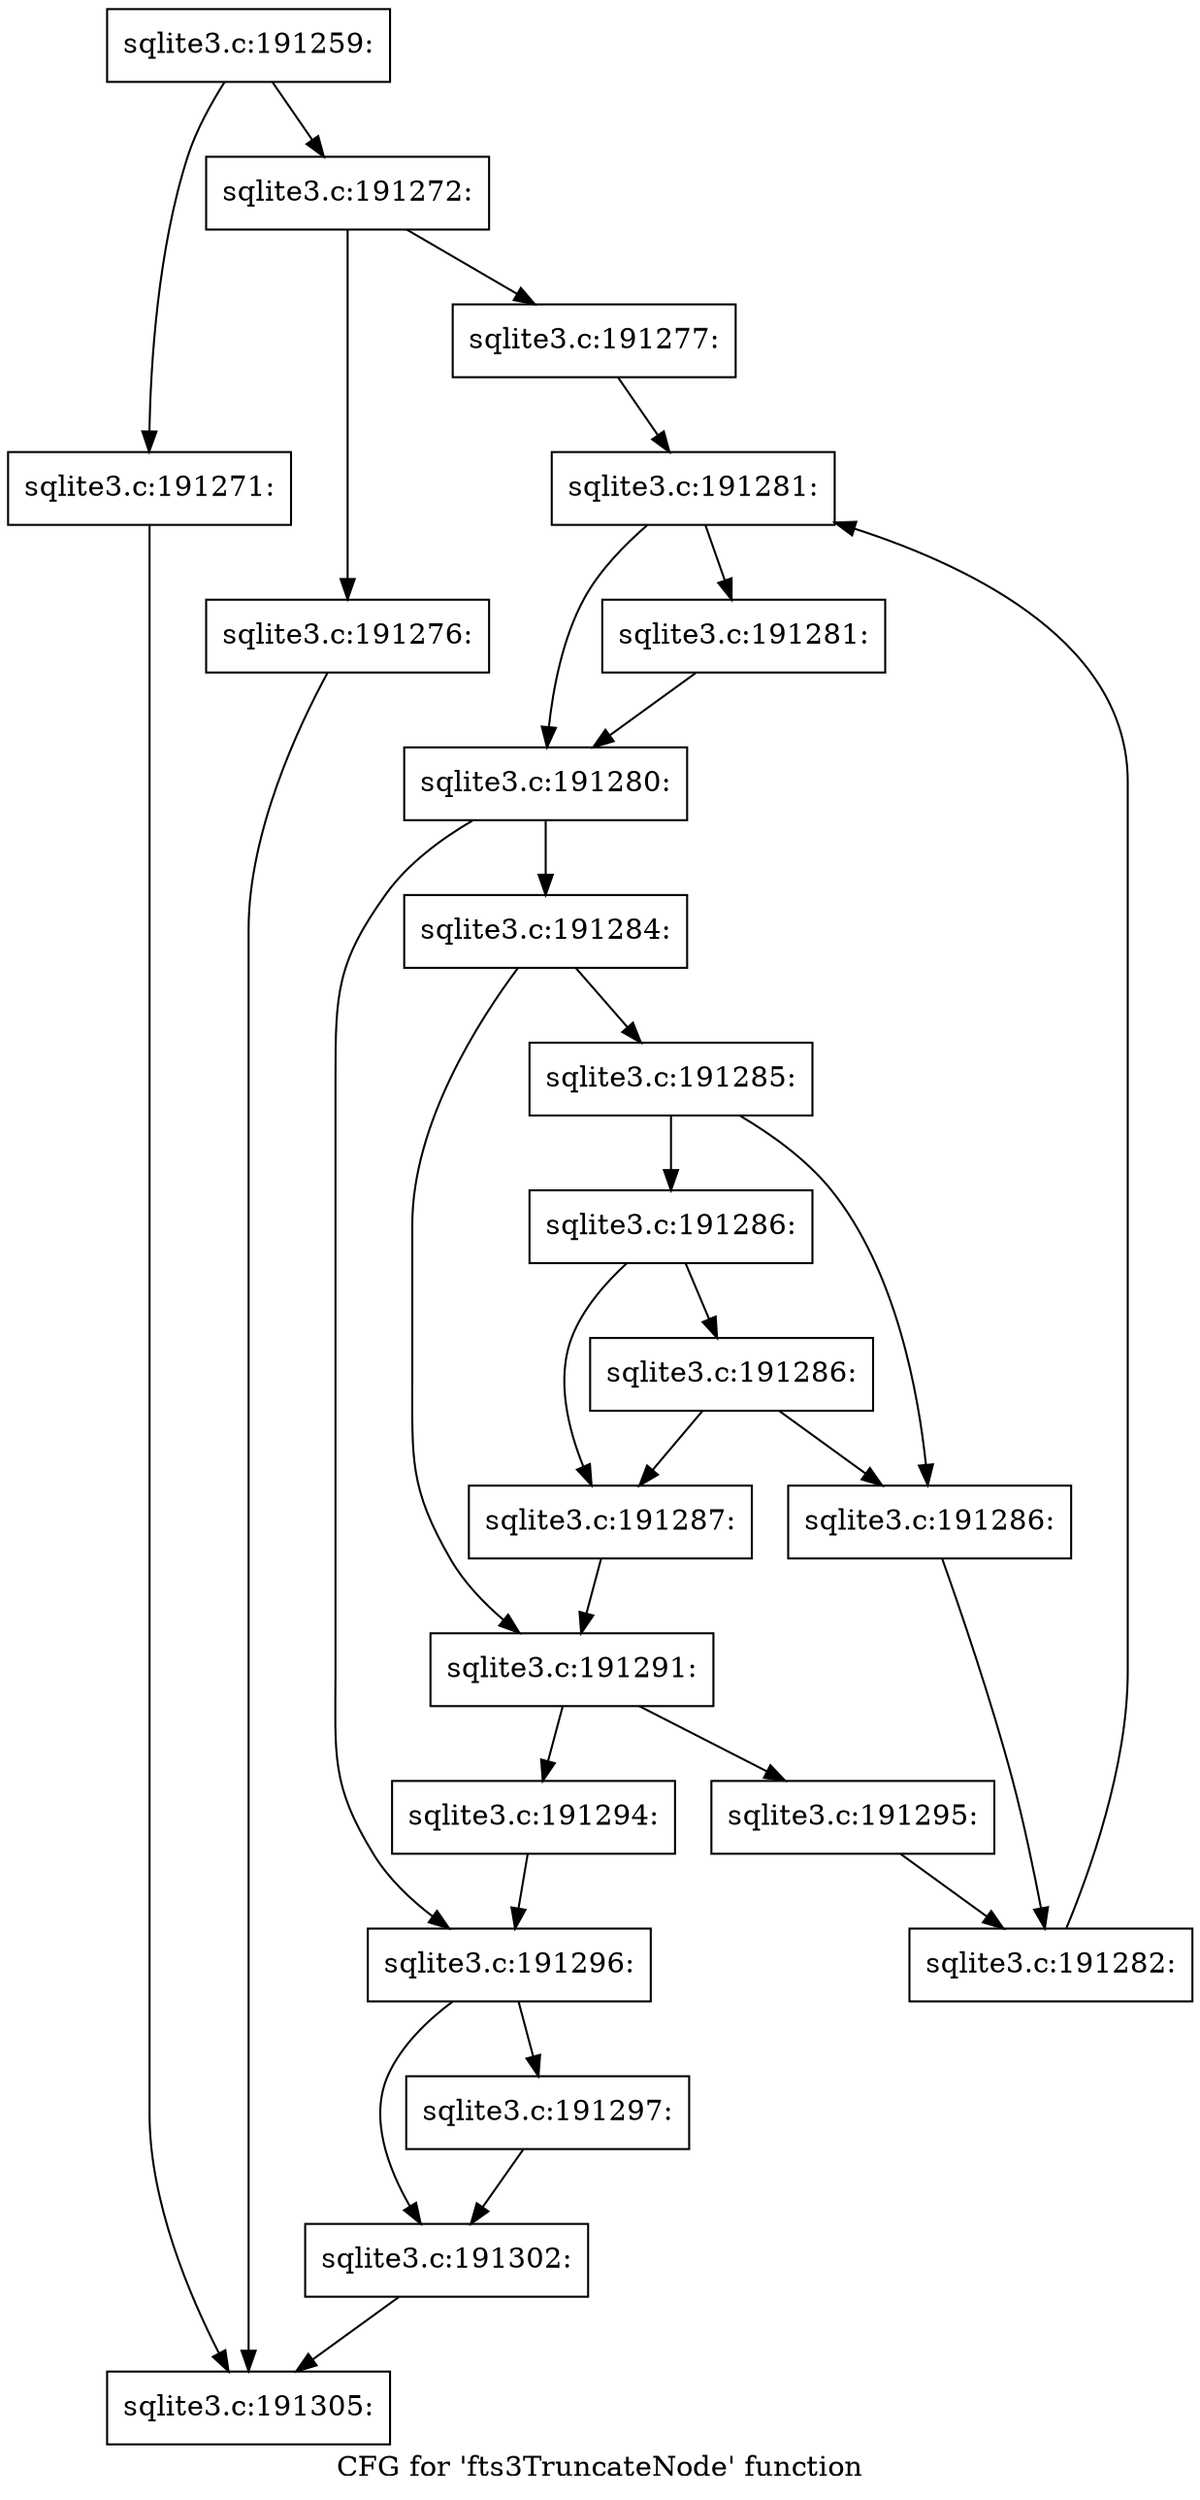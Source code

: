 digraph "CFG for 'fts3TruncateNode' function" {
	label="CFG for 'fts3TruncateNode' function";

	Node0x55c0fb1ddb00 [shape=record,label="{sqlite3.c:191259:}"];
	Node0x55c0fb1ddb00 -> Node0x55c0fb1ef790;
	Node0x55c0fb1ddb00 -> Node0x55c0fb1ef7e0;
	Node0x55c0fb1ef790 [shape=record,label="{sqlite3.c:191271:}"];
	Node0x55c0fb1ef790 -> Node0x55c0fb1ebd10;
	Node0x55c0fb1ef7e0 [shape=record,label="{sqlite3.c:191272:}"];
	Node0x55c0fb1ef7e0 -> Node0x55c0fb1f03f0;
	Node0x55c0fb1ef7e0 -> Node0x55c0fb1f0440;
	Node0x55c0fb1f03f0 [shape=record,label="{sqlite3.c:191276:}"];
	Node0x55c0fb1f03f0 -> Node0x55c0fb1ebd10;
	Node0x55c0fb1f0440 [shape=record,label="{sqlite3.c:191277:}"];
	Node0x55c0fb1f0440 -> Node0x55c0fb1f0fb0;
	Node0x55c0fb1f0fb0 [shape=record,label="{sqlite3.c:191281:}"];
	Node0x55c0fb1f0fb0 -> Node0x55c0fb1f12a0;
	Node0x55c0fb1f0fb0 -> Node0x55c0fb1f1250;
	Node0x55c0fb1f12a0 [shape=record,label="{sqlite3.c:191281:}"];
	Node0x55c0fb1f12a0 -> Node0x55c0fb1f1250;
	Node0x55c0fb1f1250 [shape=record,label="{sqlite3.c:191280:}"];
	Node0x55c0fb1f1250 -> Node0x55c0fb1f11d0;
	Node0x55c0fb1f1250 -> Node0x55c0fb1f0b80;
	Node0x55c0fb1f11d0 [shape=record,label="{sqlite3.c:191284:}"];
	Node0x55c0fb1f11d0 -> Node0x55c0fb1f1ad0;
	Node0x55c0fb1f11d0 -> Node0x55c0fb1f1b20;
	Node0x55c0fb1f1ad0 [shape=record,label="{sqlite3.c:191285:}"];
	Node0x55c0fb1f1ad0 -> Node0x55c0fb1f2aa0;
	Node0x55c0fb1f1ad0 -> Node0x55c0fb1f2b40;
	Node0x55c0fb1f2b40 [shape=record,label="{sqlite3.c:191286:}"];
	Node0x55c0fb1f2b40 -> Node0x55c0fb1f2e70;
	Node0x55c0fb1f2b40 -> Node0x55c0fb1f2af0;
	Node0x55c0fb1f2e70 [shape=record,label="{sqlite3.c:191286:}"];
	Node0x55c0fb1f2e70 -> Node0x55c0fb1f2aa0;
	Node0x55c0fb1f2e70 -> Node0x55c0fb1f2af0;
	Node0x55c0fb1f2aa0 [shape=record,label="{sqlite3.c:191286:}"];
	Node0x55c0fb1f2aa0 -> Node0x55c0fb1f1140;
	Node0x55c0fb1f2af0 [shape=record,label="{sqlite3.c:191287:}"];
	Node0x55c0fb1f2af0 -> Node0x55c0fb1f1b20;
	Node0x55c0fb1f1b20 [shape=record,label="{sqlite3.c:191291:}"];
	Node0x55c0fb1f1b20 -> Node0x55c0f6d0faa0;
	Node0x55c0fb1f1b20 -> Node0x55c0fb1f3b70;
	Node0x55c0f6d0faa0 [shape=record,label="{sqlite3.c:191294:}"];
	Node0x55c0f6d0faa0 -> Node0x55c0fb1f0b80;
	Node0x55c0fb1f3b70 [shape=record,label="{sqlite3.c:191295:}"];
	Node0x55c0fb1f3b70 -> Node0x55c0fb1f1140;
	Node0x55c0fb1f1140 [shape=record,label="{sqlite3.c:191282:}"];
	Node0x55c0fb1f1140 -> Node0x55c0fb1f0fb0;
	Node0x55c0fb1f0b80 [shape=record,label="{sqlite3.c:191296:}"];
	Node0x55c0fb1f0b80 -> Node0x55c0fb1f5440;
	Node0x55c0fb1f0b80 -> Node0x55c0fb1f5490;
	Node0x55c0fb1f5440 [shape=record,label="{sqlite3.c:191297:}"];
	Node0x55c0fb1f5440 -> Node0x55c0fb1f5490;
	Node0x55c0fb1f5490 [shape=record,label="{sqlite3.c:191302:}"];
	Node0x55c0fb1f5490 -> Node0x55c0fb1ebd10;
	Node0x55c0fb1ebd10 [shape=record,label="{sqlite3.c:191305:}"];
}
